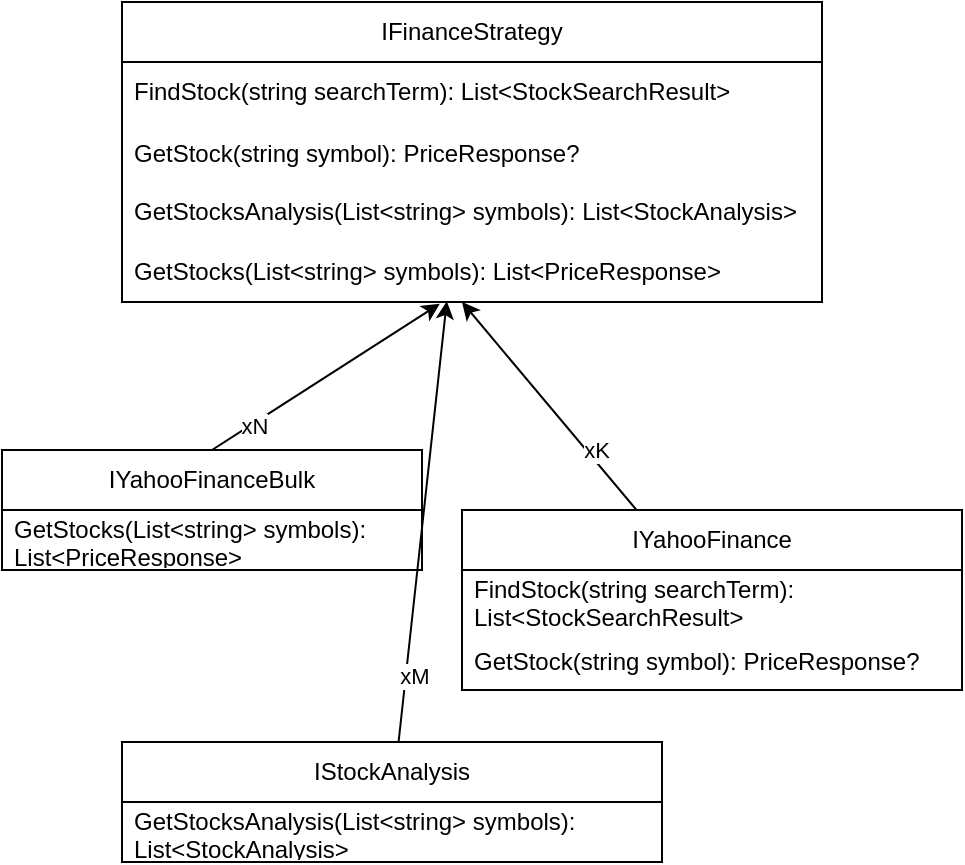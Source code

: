 <mxfile>
    <diagram id="B3rfa2hPsr1z4ANzPkVA" name="Page-1">
        <mxGraphModel dx="1028" dy="748" grid="1" gridSize="10" guides="1" tooltips="1" connect="1" arrows="1" fold="1" page="1" pageScale="1" pageWidth="1169" pageHeight="827" math="0" shadow="0">
            <root>
                <mxCell id="0"/>
                <mxCell id="1" parent="0"/>
                <mxCell id="16" value="" style="edgeStyle=none;html=1;fontFamily=Helvetica;fontColor=#000000;startArrow=classic;startFill=1;endArrow=none;endFill=0;" edge="1" parent="1" target="11">
                    <mxGeometry relative="1" as="geometry">
                        <mxPoint x="380" y="310" as="sourcePoint"/>
                    </mxGeometry>
                </mxCell>
                <mxCell id="36" value="xK" style="edgeLabel;html=1;align=center;verticalAlign=middle;resizable=0;points=[];fontFamily=Helvetica;fontColor=#000000;" vertex="1" connectable="0" parent="16">
                    <mxGeometry x="0.463" y="4" relative="1" as="geometry">
                        <mxPoint as="offset"/>
                    </mxGeometry>
                </mxCell>
                <mxCell id="28" value="" style="edgeStyle=none;html=1;fontFamily=Helvetica;fontColor=#000000;exitX=0.454;exitY=1.029;exitDx=0;exitDy=0;exitPerimeter=0;endArrow=none;endFill=0;startArrow=classic;startFill=1;entryX=0.5;entryY=0;entryDx=0;entryDy=0;" edge="1" parent="1" source="10" target="23">
                    <mxGeometry relative="1" as="geometry">
                        <mxPoint x="202.805" y="155" as="sourcePoint"/>
                        <mxPoint x="214" y="430" as="targetPoint"/>
                    </mxGeometry>
                </mxCell>
                <mxCell id="35" value="xN" style="edgeLabel;html=1;align=center;verticalAlign=middle;resizable=0;points=[];fontFamily=Helvetica;fontColor=#000000;" vertex="1" connectable="0" parent="28">
                    <mxGeometry x="0.272" y="4" relative="1" as="geometry">
                        <mxPoint x="-23" y="11" as="offset"/>
                    </mxGeometry>
                </mxCell>
                <mxCell id="2" value="IFinanceStrategy" style="swimlane;fontStyle=0;childLayout=stackLayout;horizontal=1;startSize=30;horizontalStack=0;resizeParent=1;resizeParentMax=0;resizeLast=0;collapsible=1;marginBottom=0;whiteSpace=wrap;html=1;" vertex="1" parent="1">
                    <mxGeometry x="210" y="160" width="350" height="150" as="geometry"/>
                </mxCell>
                <mxCell id="9" value="FindStock(string searchTerm): List&amp;lt;StockSearchResult&amp;gt;" style="text;strokeColor=none;fillColor=none;align=left;verticalAlign=middle;spacingLeft=4;spacingRight=4;overflow=hidden;points=[[0,0.5],[1,0.5]];portConstraint=eastwest;rotatable=0;whiteSpace=wrap;html=1;" vertex="1" parent="2">
                    <mxGeometry y="30" width="350" height="30" as="geometry"/>
                </mxCell>
                <mxCell id="4" value="&lt;div style=&quot;background-color: rgb(255, 255, 255); line-height: 18px;&quot;&gt;GetStock(string symbol): PriceResponse?&lt;/div&gt;" style="text;strokeColor=none;fillColor=none;align=left;verticalAlign=middle;spacingLeft=4;spacingRight=4;overflow=hidden;points=[[0,0.5],[1,0.5]];portConstraint=eastwest;rotatable=0;whiteSpace=wrap;html=1;" vertex="1" parent="2">
                    <mxGeometry y="60" width="350" height="30" as="geometry"/>
                </mxCell>
                <mxCell id="5" value="GetStocksAnalysis(List&amp;lt;string&amp;gt; symbols): List&amp;lt;StockAnalysis&amp;gt;" style="text;strokeColor=none;fillColor=none;align=left;verticalAlign=middle;spacingLeft=4;spacingRight=4;overflow=hidden;points=[[0,0.5],[1,0.5]];portConstraint=eastwest;rotatable=0;whiteSpace=wrap;html=1;" vertex="1" parent="2">
                    <mxGeometry y="90" width="350" height="30" as="geometry"/>
                </mxCell>
                <mxCell id="10" value="GetStocks(List&amp;lt;string&amp;gt; symbols): List&amp;lt;PriceResponse&amp;gt;" style="text;strokeColor=none;fillColor=none;align=left;verticalAlign=middle;spacingLeft=4;spacingRight=4;overflow=hidden;points=[[0,0.5],[1,0.5]];portConstraint=eastwest;rotatable=0;whiteSpace=wrap;html=1;" vertex="1" parent="2">
                    <mxGeometry y="120" width="350" height="30" as="geometry"/>
                </mxCell>
                <mxCell id="11" value="IYahooFinance" style="swimlane;fontStyle=0;childLayout=stackLayout;horizontal=1;startSize=30;horizontalStack=0;resizeParent=1;resizeParentMax=0;resizeLast=0;collapsible=1;marginBottom=0;whiteSpace=wrap;html=1;" vertex="1" parent="1">
                    <mxGeometry x="380" y="414" width="250" height="90" as="geometry"/>
                </mxCell>
                <mxCell id="12" value="FindStock(string searchTerm): List&amp;lt;StockSearchResult&amp;gt;" style="text;strokeColor=none;fillColor=none;align=left;verticalAlign=middle;spacingLeft=4;spacingRight=4;overflow=hidden;points=[[0,0.5],[1,0.5]];portConstraint=eastwest;rotatable=0;whiteSpace=wrap;html=1;" vertex="1" parent="11">
                    <mxGeometry y="30" width="250" height="30" as="geometry"/>
                </mxCell>
                <mxCell id="13" value="&lt;div style=&quot;background-color: rgb(255, 255, 255); line-height: 18px;&quot;&gt;GetStock(string symbol): PriceResponse?&lt;/div&gt;" style="text;strokeColor=none;fillColor=none;align=left;verticalAlign=middle;spacingLeft=4;spacingRight=4;overflow=hidden;points=[[0,0.5],[1,0.5]];portConstraint=eastwest;rotatable=0;whiteSpace=wrap;html=1;" vertex="1" parent="11">
                    <mxGeometry y="60" width="250" height="30" as="geometry"/>
                </mxCell>
                <mxCell id="23" value="IYahooFinanceBulk" style="swimlane;fontStyle=0;childLayout=stackLayout;horizontal=1;startSize=30;horizontalStack=0;resizeParent=1;resizeParentMax=0;resizeLast=0;collapsible=1;marginBottom=0;whiteSpace=wrap;html=1;" vertex="1" parent="1">
                    <mxGeometry x="150" y="384" width="210" height="60" as="geometry"/>
                </mxCell>
                <mxCell id="27" value="GetStocks(List&amp;lt;string&amp;gt; symbols): List&amp;lt;PriceResponse&amp;gt;" style="text;strokeColor=none;fillColor=none;align=left;verticalAlign=middle;spacingLeft=4;spacingRight=4;overflow=hidden;points=[[0,0.5],[1,0.5]];portConstraint=eastwest;rotatable=0;whiteSpace=wrap;html=1;" vertex="1" parent="23">
                    <mxGeometry y="30" width="210" height="30" as="geometry"/>
                </mxCell>
                <mxCell id="34" style="edgeStyle=none;html=1;entryX=0.464;entryY=0.987;entryDx=0;entryDy=0;entryPerimeter=0;fontFamily=Helvetica;fontColor=#000000;" edge="1" parent="1" source="29" target="10">
                    <mxGeometry relative="1" as="geometry"/>
                </mxCell>
                <mxCell id="37" value="xM" style="edgeLabel;html=1;align=center;verticalAlign=middle;resizable=0;points=[];fontFamily=Helvetica;fontColor=#000000;" vertex="1" connectable="0" parent="34">
                    <mxGeometry x="-0.7" y="-4" relative="1" as="geometry">
                        <mxPoint as="offset"/>
                    </mxGeometry>
                </mxCell>
                <mxCell id="29" value="IStockAnalysis" style="swimlane;fontStyle=0;childLayout=stackLayout;horizontal=1;startSize=30;horizontalStack=0;resizeParent=1;resizeParentMax=0;resizeLast=0;collapsible=1;marginBottom=0;whiteSpace=wrap;html=1;fontFamily=Helvetica;fontColor=#000000;" vertex="1" parent="1">
                    <mxGeometry x="210" y="530" width="270" height="60" as="geometry"/>
                </mxCell>
                <mxCell id="32" value="GetStocksAnalysis(List&amp;lt;string&amp;gt; symbols): List&amp;lt;StockAnalysis&amp;gt;" style="text;strokeColor=none;fillColor=none;align=left;verticalAlign=middle;spacingLeft=4;spacingRight=4;overflow=hidden;points=[[0,0.5],[1,0.5]];portConstraint=eastwest;rotatable=0;whiteSpace=wrap;html=1;fontFamily=Helvetica;fontColor=#000000;" vertex="1" parent="29">
                    <mxGeometry y="30" width="270" height="30" as="geometry"/>
                </mxCell>
            </root>
        </mxGraphModel>
    </diagram>
</mxfile>